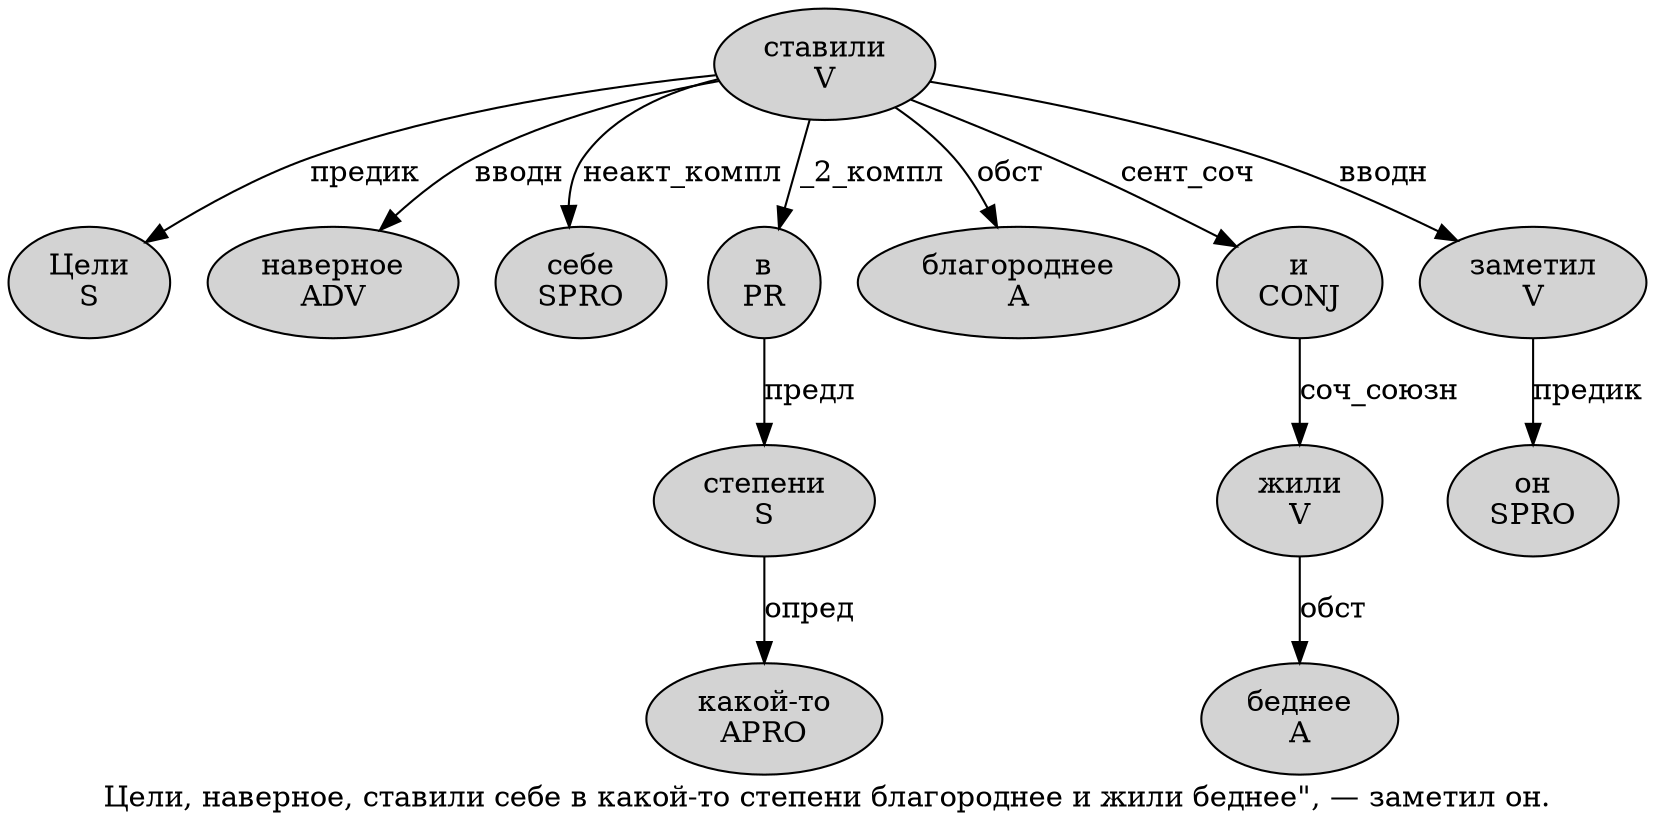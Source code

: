 digraph SENTENCE_1114 {
	graph [label="Цели, наверное, ставили себе в какой-то степени благороднее и жили беднее\", — заметил он."]
	node [style=filled]
		0 [label="Цели
S" color="" fillcolor=lightgray penwidth=1 shape=ellipse]
		2 [label="наверное
ADV" color="" fillcolor=lightgray penwidth=1 shape=ellipse]
		4 [label="ставили
V" color="" fillcolor=lightgray penwidth=1 shape=ellipse]
		5 [label="себе
SPRO" color="" fillcolor=lightgray penwidth=1 shape=ellipse]
		6 [label="в
PR" color="" fillcolor=lightgray penwidth=1 shape=ellipse]
		7 [label="какой-то
APRO" color="" fillcolor=lightgray penwidth=1 shape=ellipse]
		8 [label="степени
S" color="" fillcolor=lightgray penwidth=1 shape=ellipse]
		9 [label="благороднее
A" color="" fillcolor=lightgray penwidth=1 shape=ellipse]
		10 [label="и
CONJ" color="" fillcolor=lightgray penwidth=1 shape=ellipse]
		11 [label="жили
V" color="" fillcolor=lightgray penwidth=1 shape=ellipse]
		12 [label="беднее
A" color="" fillcolor=lightgray penwidth=1 shape=ellipse]
		16 [label="заметил
V" color="" fillcolor=lightgray penwidth=1 shape=ellipse]
		17 [label="он
SPRO" color="" fillcolor=lightgray penwidth=1 shape=ellipse]
			10 -> 11 [label="соч_союзн"]
			4 -> 0 [label="предик"]
			4 -> 2 [label="вводн"]
			4 -> 5 [label="неакт_компл"]
			4 -> 6 [label="_2_компл"]
			4 -> 9 [label="обст"]
			4 -> 10 [label="сент_соч"]
			4 -> 16 [label="вводн"]
			16 -> 17 [label="предик"]
			8 -> 7 [label="опред"]
			6 -> 8 [label="предл"]
			11 -> 12 [label="обст"]
}